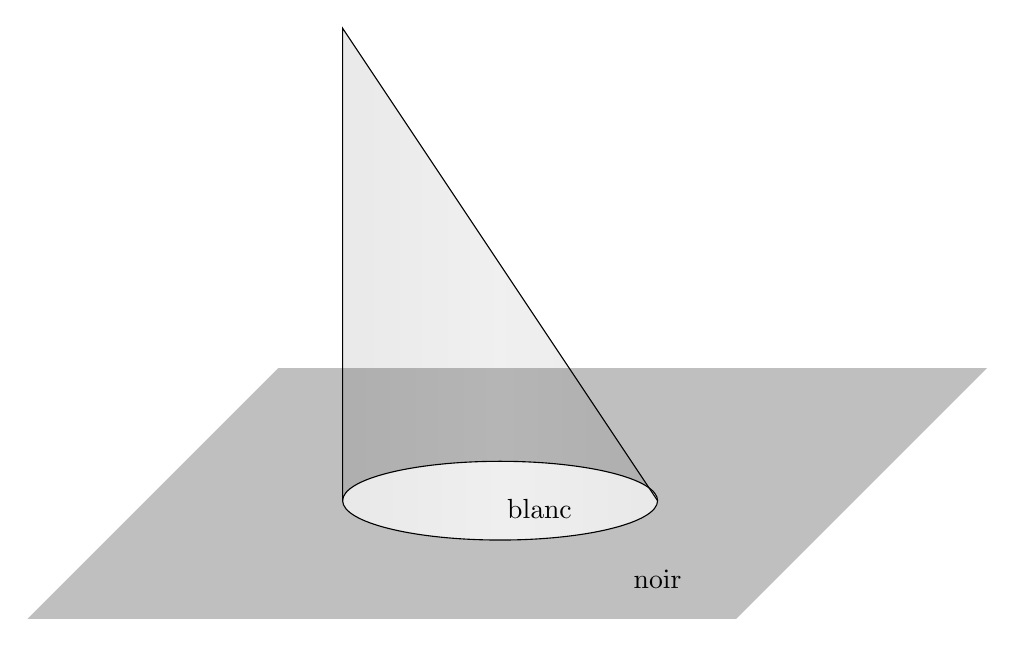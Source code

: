 ﻿\begin{tikzpicture}[scale=1]
% https://tex.stackexchange.com/questions/171169/

\begin{scope}[rotate=0]
\coordinate (S) at (-2,6);

\fill[lightgray] 
  (-6,-1.5) -- ++(9,0) -- ++ (45:4.5) -- ++(-9,0) -- cycle;



\fill[white] 
  (0,0) circle (2cm and 0.5cm);

\fill[
  left color=gray!50!black,
  right color=gray!50!black,
  middle color=gray!50,
  shading=axis,
  opacity=0.05
  ] 
  (2,0) -- (-2,6) -- (-2,0) arc (180:360:2cm and 0.5cm);

\draw (-2,0) arc (180:360:2cm and 0.5cm) -- (S) -- cycle;

\draw[]
  (-2,0) arc (180:0:2cm and 0.5cm);
%\draw[dashed] (0,0) --  (S);

% texte
% \node[scale=3] at (S) {.};
% \node[below left] at (S) {$S$};

\node at (0.5,-0.1) {blanc};
\node at (2,-1) {noir};

\end{scope}
\end{tikzpicture}